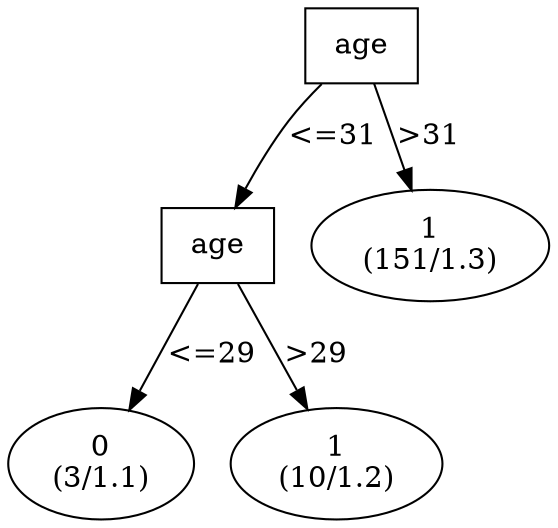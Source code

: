 digraph YaDT {
n0 [ shape=box, label="age\n"]
n0 -> n1 [label="<=31"]
n1 [ shape=box, label="age\n"]
n1 -> n2 [label="<=29"]
n2 [ shape=ellipse, label="0\n(3/1.1)"]
n1 -> n3 [label=">29"]
n3 [ shape=ellipse, label="1\n(10/1.2)"]
n0 -> n5 [label=">31"]
n5 [ shape=ellipse, label="1\n(151/1.3)"]
}
